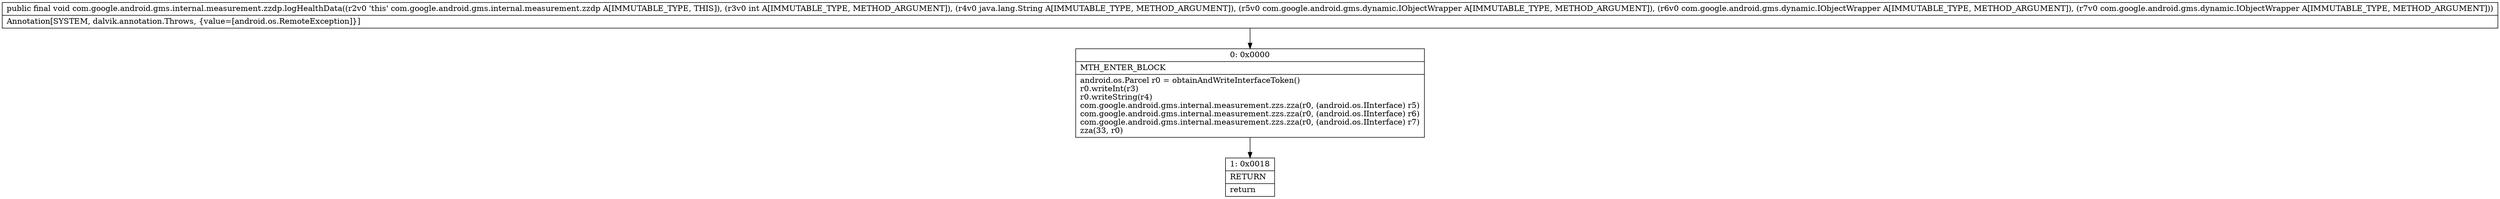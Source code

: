 digraph "CFG forcom.google.android.gms.internal.measurement.zzdp.logHealthData(ILjava\/lang\/String;Lcom\/google\/android\/gms\/dynamic\/IObjectWrapper;Lcom\/google\/android\/gms\/dynamic\/IObjectWrapper;Lcom\/google\/android\/gms\/dynamic\/IObjectWrapper;)V" {
Node_0 [shape=record,label="{0\:\ 0x0000|MTH_ENTER_BLOCK\l|android.os.Parcel r0 = obtainAndWriteInterfaceToken()\lr0.writeInt(r3)\lr0.writeString(r4)\lcom.google.android.gms.internal.measurement.zzs.zza(r0, (android.os.IInterface) r5)\lcom.google.android.gms.internal.measurement.zzs.zza(r0, (android.os.IInterface) r6)\lcom.google.android.gms.internal.measurement.zzs.zza(r0, (android.os.IInterface) r7)\lzza(33, r0)\l}"];
Node_1 [shape=record,label="{1\:\ 0x0018|RETURN\l|return\l}"];
MethodNode[shape=record,label="{public final void com.google.android.gms.internal.measurement.zzdp.logHealthData((r2v0 'this' com.google.android.gms.internal.measurement.zzdp A[IMMUTABLE_TYPE, THIS]), (r3v0 int A[IMMUTABLE_TYPE, METHOD_ARGUMENT]), (r4v0 java.lang.String A[IMMUTABLE_TYPE, METHOD_ARGUMENT]), (r5v0 com.google.android.gms.dynamic.IObjectWrapper A[IMMUTABLE_TYPE, METHOD_ARGUMENT]), (r6v0 com.google.android.gms.dynamic.IObjectWrapper A[IMMUTABLE_TYPE, METHOD_ARGUMENT]), (r7v0 com.google.android.gms.dynamic.IObjectWrapper A[IMMUTABLE_TYPE, METHOD_ARGUMENT]))  | Annotation[SYSTEM, dalvik.annotation.Throws, \{value=[android.os.RemoteException]\}]\l}"];
MethodNode -> Node_0;
Node_0 -> Node_1;
}

